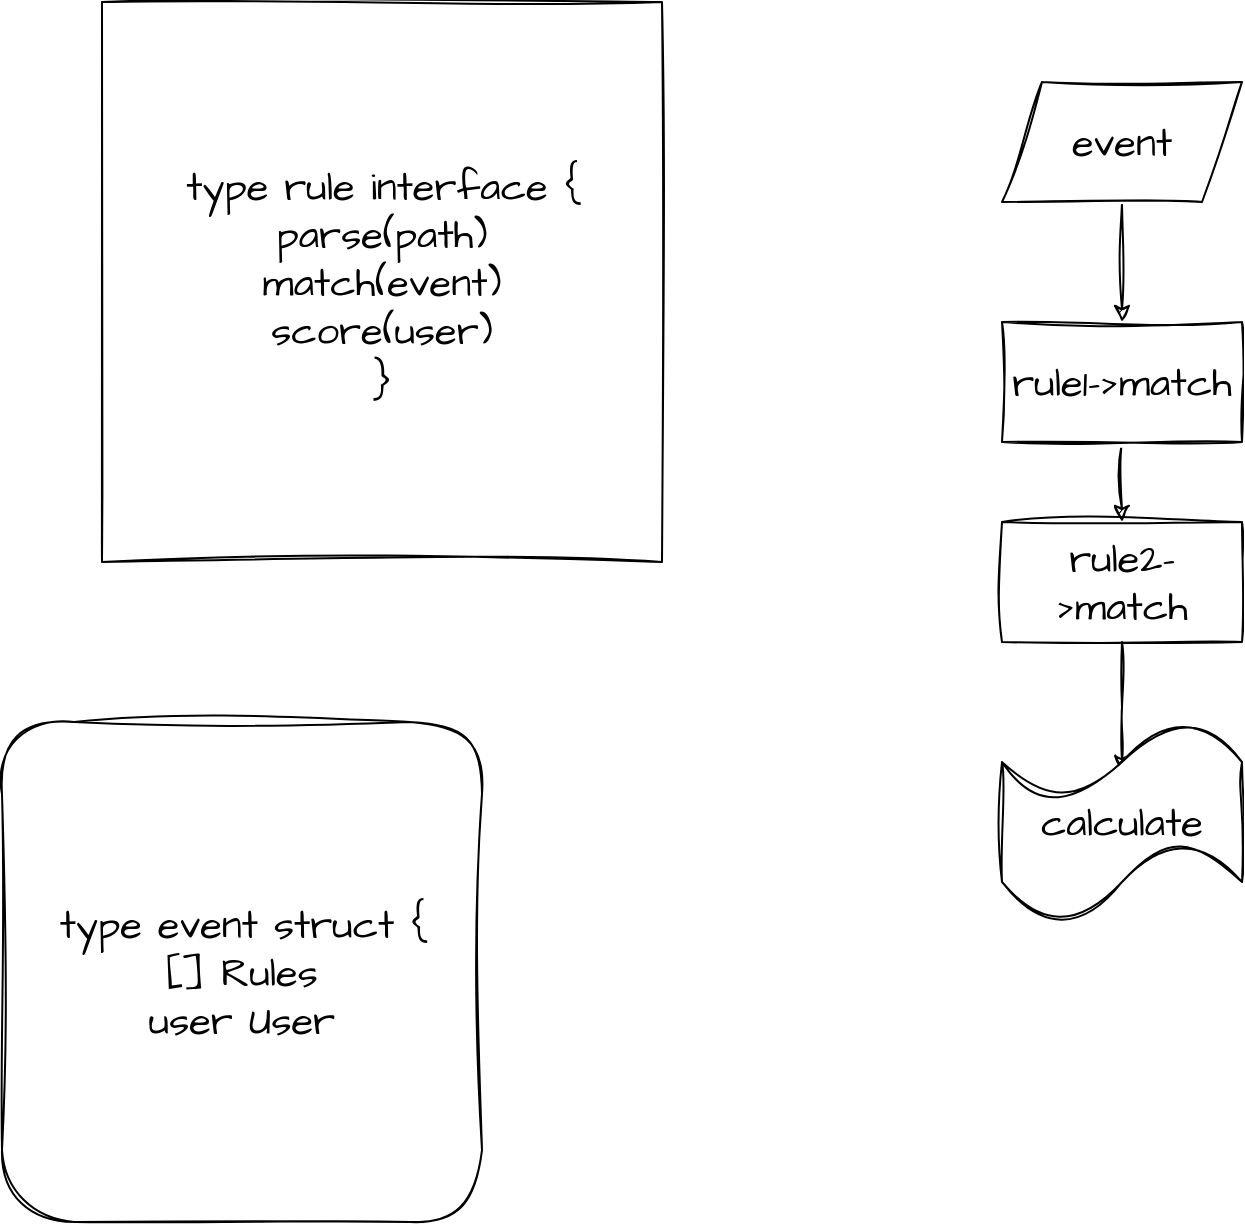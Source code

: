 <mxfile version="21.6.6" type="github">
  <diagram name="第 1 页" id="BolXNVVpIZIhIXVeaR8c">
    <mxGraphModel dx="2901" dy="1106" grid="1" gridSize="10" guides="1" tooltips="1" connect="1" arrows="1" fold="1" page="1" pageScale="1" pageWidth="827" pageHeight="1169" math="0" shadow="0">
      <root>
        <mxCell id="0" />
        <mxCell id="1" parent="0" />
        <mxCell id="87tInjC2edGsik2WXahm-5" style="edgeStyle=orthogonalEdgeStyle;rounded=0;sketch=1;hachureGap=4;jiggle=2;curveFitting=1;orthogonalLoop=1;jettySize=auto;html=1;fontFamily=Architects Daughter;fontSource=https%3A%2F%2Ffonts.googleapis.com%2Fcss%3Ffamily%3DArchitects%2BDaughter;fontSize=16;" edge="1" parent="1" source="87tInjC2edGsik2WXahm-1" target="87tInjC2edGsik2WXahm-2">
          <mxGeometry relative="1" as="geometry" />
        </mxCell>
        <mxCell id="87tInjC2edGsik2WXahm-1" value="rule1-&amp;gt;match" style="rounded=0;whiteSpace=wrap;html=1;sketch=1;hachureGap=4;jiggle=2;curveFitting=1;fontFamily=Architects Daughter;fontSource=https%3A%2F%2Ffonts.googleapis.com%2Fcss%3Ffamily%3DArchitects%2BDaughter;fontSize=20;" vertex="1" parent="1">
          <mxGeometry x="170" y="300" width="120" height="60" as="geometry" />
        </mxCell>
        <mxCell id="87tInjC2edGsik2WXahm-8" style="edgeStyle=orthogonalEdgeStyle;rounded=0;sketch=1;hachureGap=4;jiggle=2;curveFitting=1;orthogonalLoop=1;jettySize=auto;html=1;entryX=0.5;entryY=0;entryDx=0;entryDy=0;fontFamily=Architects Daughter;fontSource=https%3A%2F%2Ffonts.googleapis.com%2Fcss%3Ffamily%3DArchitects%2BDaughter;fontSize=16;" edge="1" parent="1" source="87tInjC2edGsik2WXahm-2">
          <mxGeometry relative="1" as="geometry">
            <mxPoint x="230" y="525" as="targetPoint" />
          </mxGeometry>
        </mxCell>
        <mxCell id="87tInjC2edGsik2WXahm-2" value="rule2-&amp;gt;match" style="rounded=0;whiteSpace=wrap;html=1;sketch=1;hachureGap=4;jiggle=2;curveFitting=1;fontFamily=Architects Daughter;fontSource=https%3A%2F%2Ffonts.googleapis.com%2Fcss%3Ffamily%3DArchitects%2BDaughter;fontSize=20;" vertex="1" parent="1">
          <mxGeometry x="170" y="400" width="120" height="60" as="geometry" />
        </mxCell>
        <mxCell id="87tInjC2edGsik2WXahm-4" style="edgeStyle=orthogonalEdgeStyle;rounded=0;sketch=1;hachureGap=4;jiggle=2;curveFitting=1;orthogonalLoop=1;jettySize=auto;html=1;fontFamily=Architects Daughter;fontSource=https%3A%2F%2Ffonts.googleapis.com%2Fcss%3Ffamily%3DArchitects%2BDaughter;fontSize=16;" edge="1" parent="1" source="87tInjC2edGsik2WXahm-3" target="87tInjC2edGsik2WXahm-1">
          <mxGeometry relative="1" as="geometry" />
        </mxCell>
        <mxCell id="87tInjC2edGsik2WXahm-3" value="event" style="shape=parallelogram;perimeter=parallelogramPerimeter;whiteSpace=wrap;html=1;fixedSize=1;sketch=1;hachureGap=4;jiggle=2;curveFitting=1;fontFamily=Architects Daughter;fontSource=https%3A%2F%2Ffonts.googleapis.com%2Fcss%3Ffamily%3DArchitects%2BDaughter;fontSize=20;" vertex="1" parent="1">
          <mxGeometry x="170" y="180" width="120" height="60" as="geometry" />
        </mxCell>
        <mxCell id="87tInjC2edGsik2WXahm-6" value="&lt;div&gt;type rule interface {&lt;/div&gt;&lt;div&gt;parse(path)&lt;br&gt;&lt;/div&gt;&lt;div&gt;match(event)&lt;/div&gt;&lt;div&gt;score(user)&lt;/div&gt;&lt;div&gt;}&lt;br&gt;&lt;/div&gt;" style="whiteSpace=wrap;html=1;aspect=fixed;sketch=1;hachureGap=4;jiggle=2;curveFitting=1;fontFamily=Architects Daughter;fontSource=https%3A%2F%2Ffonts.googleapis.com%2Fcss%3Ffamily%3DArchitects%2BDaughter;fontSize=20;" vertex="1" parent="1">
          <mxGeometry x="-280" y="140" width="280" height="280" as="geometry" />
        </mxCell>
        <mxCell id="87tInjC2edGsik2WXahm-9" value="calculate" style="shape=tape;whiteSpace=wrap;html=1;sketch=1;hachureGap=4;jiggle=2;curveFitting=1;fontFamily=Architects Daughter;fontSource=https%3A%2F%2Ffonts.googleapis.com%2Fcss%3Ffamily%3DArchitects%2BDaughter;fontSize=20;" vertex="1" parent="1">
          <mxGeometry x="170" y="500" width="120" height="100" as="geometry" />
        </mxCell>
        <mxCell id="87tInjC2edGsik2WXahm-10" value="&lt;div&gt;type event struct {&lt;/div&gt;&lt;div&gt;[] Rules&lt;/div&gt;&lt;div&gt;user User&lt;br&gt;&lt;/div&gt;" style="rounded=1;whiteSpace=wrap;html=1;sketch=1;hachureGap=4;jiggle=2;curveFitting=1;fontFamily=Architects Daughter;fontSource=https%3A%2F%2Ffonts.googleapis.com%2Fcss%3Ffamily%3DArchitects%2BDaughter;fontSize=20;" vertex="1" parent="1">
          <mxGeometry x="-330" y="500" width="240" height="250" as="geometry" />
        </mxCell>
      </root>
    </mxGraphModel>
  </diagram>
</mxfile>
